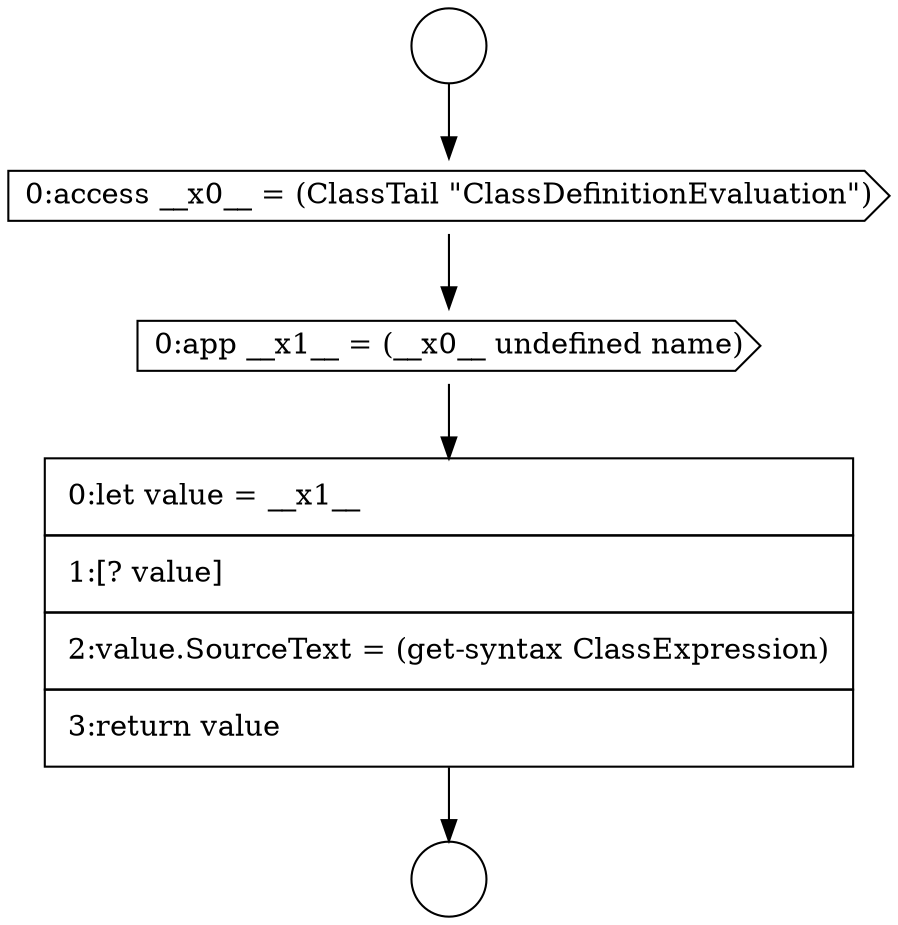 digraph {
  node10103 [shape=circle label=" " color="black" fillcolor="white" style=filled]
  node10106 [shape=none, margin=0, label=<<font color="black">
    <table border="0" cellborder="1" cellspacing="0" cellpadding="10">
      <tr><td align="left">0:let value = __x1__</td></tr>
      <tr><td align="left">1:[? value]</td></tr>
      <tr><td align="left">2:value.SourceText = (get-syntax ClassExpression)</td></tr>
      <tr><td align="left">3:return value</td></tr>
    </table>
  </font>> color="black" fillcolor="white" style=filled]
  node10102 [shape=circle label=" " color="black" fillcolor="white" style=filled]
  node10104 [shape=cds, label=<<font color="black">0:access __x0__ = (ClassTail &quot;ClassDefinitionEvaluation&quot;)</font>> color="black" fillcolor="white" style=filled]
  node10105 [shape=cds, label=<<font color="black">0:app __x1__ = (__x0__ undefined name)</font>> color="black" fillcolor="white" style=filled]
  node10102 -> node10104 [ color="black"]
  node10104 -> node10105 [ color="black"]
  node10105 -> node10106 [ color="black"]
  node10106 -> node10103 [ color="black"]
}
